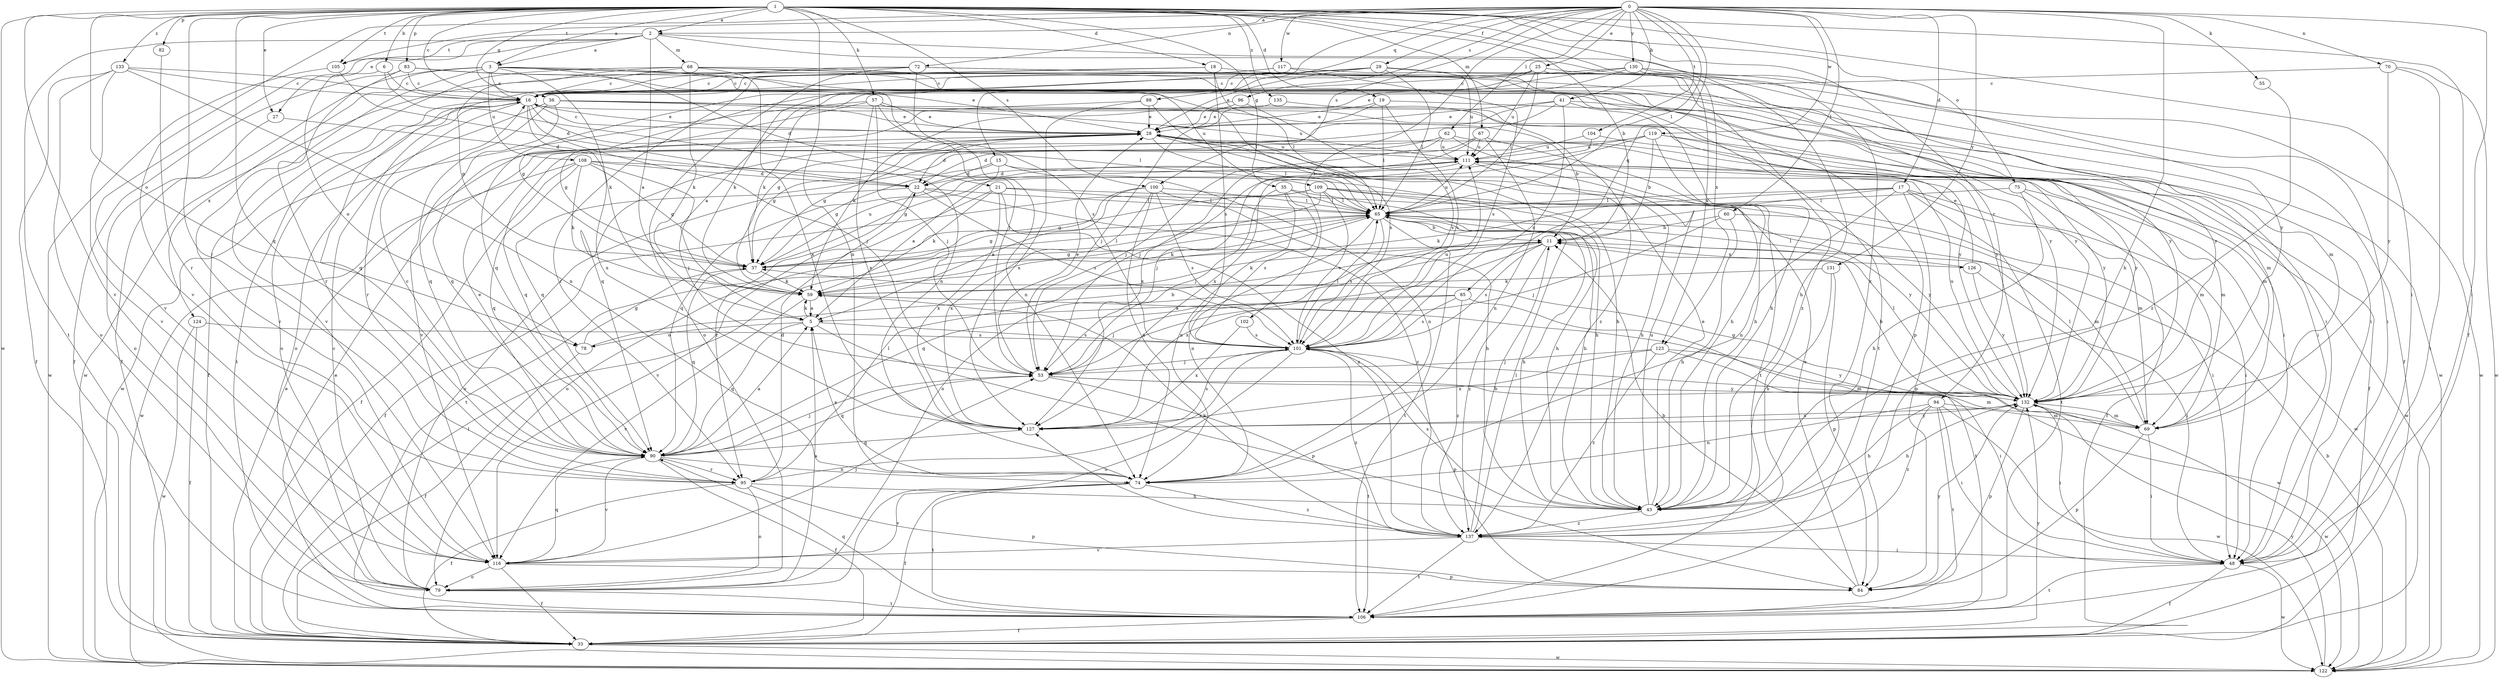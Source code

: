 strict digraph  {
0;
1;
2;
3;
5;
6;
11;
15;
16;
17;
18;
19;
21;
22;
25;
27;
28;
29;
33;
35;
36;
37;
41;
43;
48;
53;
55;
57;
59;
60;
62;
65;
67;
68;
69;
70;
72;
74;
75;
78;
79;
82;
83;
84;
85;
88;
90;
94;
95;
96;
100;
101;
102;
104;
105;
106;
108;
109;
111;
116;
117;
119;
122;
123;
124;
126;
127;
130;
131;
132;
133;
135;
137;
0 -> 2  [label=a];
0 -> 15  [label=c];
0 -> 17  [label=d];
0 -> 25  [label=e];
0 -> 29  [label=f];
0 -> 41  [label=h];
0 -> 43  [label=h];
0 -> 48  [label=i];
0 -> 55  [label=k];
0 -> 60  [label=l];
0 -> 62  [label=l];
0 -> 65  [label=l];
0 -> 70  [label=n];
0 -> 72  [label=n];
0 -> 85  [label=q];
0 -> 88  [label=q];
0 -> 96  [label=s];
0 -> 100  [label=s];
0 -> 102  [label=t];
0 -> 104  [label=t];
0 -> 105  [label=t];
0 -> 116  [label=v];
0 -> 117  [label=w];
0 -> 119  [label=w];
0 -> 130  [label=y];
0 -> 131  [label=y];
1 -> 2  [label=a];
1 -> 3  [label=a];
1 -> 6  [label=b];
1 -> 11  [label=b];
1 -> 16  [label=c];
1 -> 18  [label=d];
1 -> 19  [label=d];
1 -> 27  [label=e];
1 -> 33  [label=f];
1 -> 35  [label=g];
1 -> 36  [label=g];
1 -> 48  [label=i];
1 -> 57  [label=k];
1 -> 67  [label=m];
1 -> 74  [label=n];
1 -> 75  [label=o];
1 -> 78  [label=o];
1 -> 82  [label=p];
1 -> 83  [label=p];
1 -> 90  [label=q];
1 -> 94  [label=r];
1 -> 95  [label=r];
1 -> 100  [label=s];
1 -> 105  [label=t];
1 -> 116  [label=v];
1 -> 122  [label=w];
1 -> 123  [label=x];
1 -> 133  [label=z];
1 -> 135  [label=z];
1 -> 137  [label=z];
2 -> 3  [label=a];
2 -> 5  [label=a];
2 -> 27  [label=e];
2 -> 68  [label=m];
2 -> 105  [label=t];
2 -> 106  [label=t];
2 -> 116  [label=v];
2 -> 123  [label=x];
2 -> 132  [label=y];
3 -> 16  [label=c];
3 -> 21  [label=d];
3 -> 33  [label=f];
3 -> 59  [label=k];
3 -> 101  [label=s];
3 -> 108  [label=u];
3 -> 109  [label=u];
3 -> 116  [label=v];
3 -> 124  [label=x];
3 -> 132  [label=y];
5 -> 59  [label=k];
5 -> 78  [label=o];
5 -> 84  [label=p];
5 -> 90  [label=q];
5 -> 101  [label=s];
6 -> 16  [label=c];
6 -> 74  [label=n];
6 -> 78  [label=o];
11 -> 37  [label=g];
11 -> 59  [label=k];
11 -> 90  [label=q];
11 -> 101  [label=s];
11 -> 126  [label=x];
11 -> 127  [label=x];
11 -> 137  [label=z];
15 -> 5  [label=a];
15 -> 22  [label=d];
15 -> 37  [label=g];
15 -> 69  [label=m];
15 -> 74  [label=n];
16 -> 28  [label=e];
16 -> 33  [label=f];
16 -> 53  [label=j];
16 -> 65  [label=l];
16 -> 79  [label=o];
16 -> 95  [label=r];
16 -> 106  [label=t];
16 -> 127  [label=x];
16 -> 132  [label=y];
17 -> 48  [label=i];
17 -> 59  [label=k];
17 -> 65  [label=l];
17 -> 69  [label=m];
17 -> 74  [label=n];
17 -> 79  [label=o];
17 -> 84  [label=p];
17 -> 106  [label=t];
18 -> 16  [label=c];
18 -> 65  [label=l];
18 -> 101  [label=s];
18 -> 122  [label=w];
18 -> 132  [label=y];
19 -> 28  [label=e];
19 -> 53  [label=j];
19 -> 65  [label=l];
19 -> 69  [label=m];
19 -> 101  [label=s];
21 -> 59  [label=k];
21 -> 65  [label=l];
21 -> 116  [label=v];
21 -> 127  [label=x];
21 -> 132  [label=y];
21 -> 137  [label=z];
22 -> 65  [label=l];
22 -> 79  [label=o];
22 -> 95  [label=r];
22 -> 101  [label=s];
22 -> 137  [label=z];
25 -> 5  [label=a];
25 -> 16  [label=c];
25 -> 33  [label=f];
25 -> 37  [label=g];
25 -> 65  [label=l];
25 -> 111  [label=u];
25 -> 137  [label=z];
27 -> 22  [label=d];
27 -> 79  [label=o];
28 -> 16  [label=c];
28 -> 22  [label=d];
28 -> 43  [label=h];
28 -> 65  [label=l];
28 -> 90  [label=q];
28 -> 111  [label=u];
29 -> 16  [label=c];
29 -> 28  [label=e];
29 -> 59  [label=k];
29 -> 65  [label=l];
29 -> 90  [label=q];
29 -> 111  [label=u];
29 -> 132  [label=y];
33 -> 28  [label=e];
33 -> 65  [label=l];
33 -> 122  [label=w];
33 -> 132  [label=y];
35 -> 43  [label=h];
35 -> 53  [label=j];
35 -> 65  [label=l];
35 -> 74  [label=n];
35 -> 101  [label=s];
36 -> 11  [label=b];
36 -> 28  [label=e];
36 -> 79  [label=o];
36 -> 90  [label=q];
36 -> 111  [label=u];
36 -> 116  [label=v];
37 -> 59  [label=k];
37 -> 65  [label=l];
37 -> 90  [label=q];
37 -> 111  [label=u];
41 -> 28  [label=e];
41 -> 37  [label=g];
41 -> 43  [label=h];
41 -> 48  [label=i];
41 -> 90  [label=q];
41 -> 101  [label=s];
43 -> 28  [label=e];
43 -> 101  [label=s];
43 -> 111  [label=u];
43 -> 137  [label=z];
48 -> 33  [label=f];
48 -> 106  [label=t];
48 -> 122  [label=w];
53 -> 28  [label=e];
53 -> 69  [label=m];
53 -> 90  [label=q];
53 -> 106  [label=t];
53 -> 132  [label=y];
55 -> 137  [label=z];
57 -> 28  [label=e];
57 -> 37  [label=g];
57 -> 48  [label=i];
57 -> 53  [label=j];
57 -> 74  [label=n];
57 -> 122  [label=w];
57 -> 127  [label=x];
57 -> 132  [label=y];
59 -> 5  [label=a];
59 -> 116  [label=v];
59 -> 122  [label=w];
60 -> 11  [label=b];
60 -> 43  [label=h];
60 -> 53  [label=j];
60 -> 69  [label=m];
62 -> 22  [label=d];
62 -> 37  [label=g];
62 -> 43  [label=h];
62 -> 53  [label=j];
62 -> 111  [label=u];
62 -> 132  [label=y];
65 -> 11  [label=b];
65 -> 37  [label=g];
65 -> 43  [label=h];
65 -> 59  [label=k];
65 -> 74  [label=n];
65 -> 101  [label=s];
65 -> 106  [label=t];
65 -> 111  [label=u];
67 -> 37  [label=g];
67 -> 74  [label=n];
67 -> 106  [label=t];
67 -> 111  [label=u];
67 -> 127  [label=x];
68 -> 16  [label=c];
68 -> 37  [label=g];
68 -> 48  [label=i];
68 -> 59  [label=k];
68 -> 84  [label=p];
68 -> 106  [label=t];
68 -> 116  [label=v];
68 -> 127  [label=x];
69 -> 48  [label=i];
69 -> 65  [label=l];
69 -> 84  [label=p];
70 -> 16  [label=c];
70 -> 106  [label=t];
70 -> 122  [label=w];
70 -> 132  [label=y];
72 -> 16  [label=c];
72 -> 48  [label=i];
72 -> 53  [label=j];
72 -> 79  [label=o];
72 -> 90  [label=q];
72 -> 122  [label=w];
74 -> 5  [label=a];
74 -> 33  [label=f];
74 -> 106  [label=t];
74 -> 116  [label=v];
74 -> 137  [label=z];
75 -> 33  [label=f];
75 -> 43  [label=h];
75 -> 65  [label=l];
75 -> 122  [label=w];
78 -> 11  [label=b];
78 -> 33  [label=f];
78 -> 37  [label=g];
79 -> 5  [label=a];
79 -> 16  [label=c];
79 -> 106  [label=t];
82 -> 95  [label=r];
83 -> 16  [label=c];
83 -> 33  [label=f];
83 -> 65  [label=l];
83 -> 95  [label=r];
83 -> 132  [label=y];
84 -> 11  [label=b];
84 -> 28  [label=e];
84 -> 132  [label=y];
85 -> 5  [label=a];
85 -> 53  [label=j];
85 -> 101  [label=s];
85 -> 106  [label=t];
85 -> 137  [label=z];
88 -> 28  [label=e];
88 -> 90  [label=q];
88 -> 101  [label=s];
88 -> 127  [label=x];
90 -> 5  [label=a];
90 -> 16  [label=c];
90 -> 28  [label=e];
90 -> 33  [label=f];
90 -> 53  [label=j];
90 -> 74  [label=n];
90 -> 95  [label=r];
90 -> 116  [label=v];
94 -> 43  [label=h];
94 -> 48  [label=i];
94 -> 69  [label=m];
94 -> 74  [label=n];
94 -> 106  [label=t];
94 -> 122  [label=w];
94 -> 137  [label=z];
95 -> 22  [label=d];
95 -> 33  [label=f];
95 -> 43  [label=h];
95 -> 65  [label=l];
95 -> 79  [label=o];
95 -> 84  [label=p];
96 -> 28  [label=e];
96 -> 59  [label=k];
96 -> 101  [label=s];
100 -> 5  [label=a];
100 -> 43  [label=h];
100 -> 65  [label=l];
100 -> 74  [label=n];
100 -> 79  [label=o];
100 -> 101  [label=s];
100 -> 127  [label=x];
101 -> 53  [label=j];
101 -> 65  [label=l];
101 -> 69  [label=m];
101 -> 79  [label=o];
101 -> 84  [label=p];
101 -> 95  [label=r];
101 -> 111  [label=u];
101 -> 137  [label=z];
102 -> 101  [label=s];
102 -> 127  [label=x];
104 -> 53  [label=j];
104 -> 69  [label=m];
104 -> 111  [label=u];
105 -> 22  [label=d];
105 -> 122  [label=w];
106 -> 28  [label=e];
106 -> 33  [label=f];
106 -> 90  [label=q];
108 -> 22  [label=d];
108 -> 33  [label=f];
108 -> 37  [label=g];
108 -> 43  [label=h];
108 -> 53  [label=j];
108 -> 59  [label=k];
108 -> 90  [label=q];
108 -> 122  [label=w];
109 -> 33  [label=f];
109 -> 37  [label=g];
109 -> 43  [label=h];
109 -> 48  [label=i];
109 -> 65  [label=l];
109 -> 101  [label=s];
109 -> 106  [label=t];
109 -> 132  [label=y];
111 -> 22  [label=d];
111 -> 37  [label=g];
111 -> 43  [label=h];
111 -> 53  [label=j];
111 -> 69  [label=m];
111 -> 90  [label=q];
111 -> 122  [label=w];
116 -> 33  [label=f];
116 -> 53  [label=j];
116 -> 79  [label=o];
116 -> 84  [label=p];
116 -> 90  [label=q];
117 -> 16  [label=c];
117 -> 69  [label=m];
117 -> 95  [label=r];
117 -> 101  [label=s];
119 -> 11  [label=b];
119 -> 33  [label=f];
119 -> 43  [label=h];
119 -> 90  [label=q];
119 -> 111  [label=u];
119 -> 127  [label=x];
119 -> 132  [label=y];
122 -> 11  [label=b];
122 -> 132  [label=y];
123 -> 48  [label=i];
123 -> 53  [label=j];
123 -> 127  [label=x];
123 -> 132  [label=y];
123 -> 137  [label=z];
124 -> 33  [label=f];
124 -> 101  [label=s];
124 -> 122  [label=w];
126 -> 28  [label=e];
126 -> 48  [label=i];
126 -> 65  [label=l];
126 -> 132  [label=y];
127 -> 90  [label=q];
127 -> 101  [label=s];
127 -> 132  [label=y];
130 -> 16  [label=c];
130 -> 28  [label=e];
130 -> 43  [label=h];
130 -> 48  [label=i];
130 -> 59  [label=k];
130 -> 122  [label=w];
131 -> 43  [label=h];
131 -> 59  [label=k];
131 -> 84  [label=p];
132 -> 11  [label=b];
132 -> 37  [label=g];
132 -> 43  [label=h];
132 -> 48  [label=i];
132 -> 65  [label=l];
132 -> 69  [label=m];
132 -> 84  [label=p];
132 -> 111  [label=u];
132 -> 122  [label=w];
132 -> 127  [label=x];
133 -> 16  [label=c];
133 -> 28  [label=e];
133 -> 33  [label=f];
133 -> 74  [label=n];
133 -> 79  [label=o];
133 -> 116  [label=v];
135 -> 28  [label=e];
135 -> 137  [label=z];
137 -> 11  [label=b];
137 -> 48  [label=i];
137 -> 59  [label=k];
137 -> 65  [label=l];
137 -> 106  [label=t];
137 -> 116  [label=v];
137 -> 127  [label=x];
}
